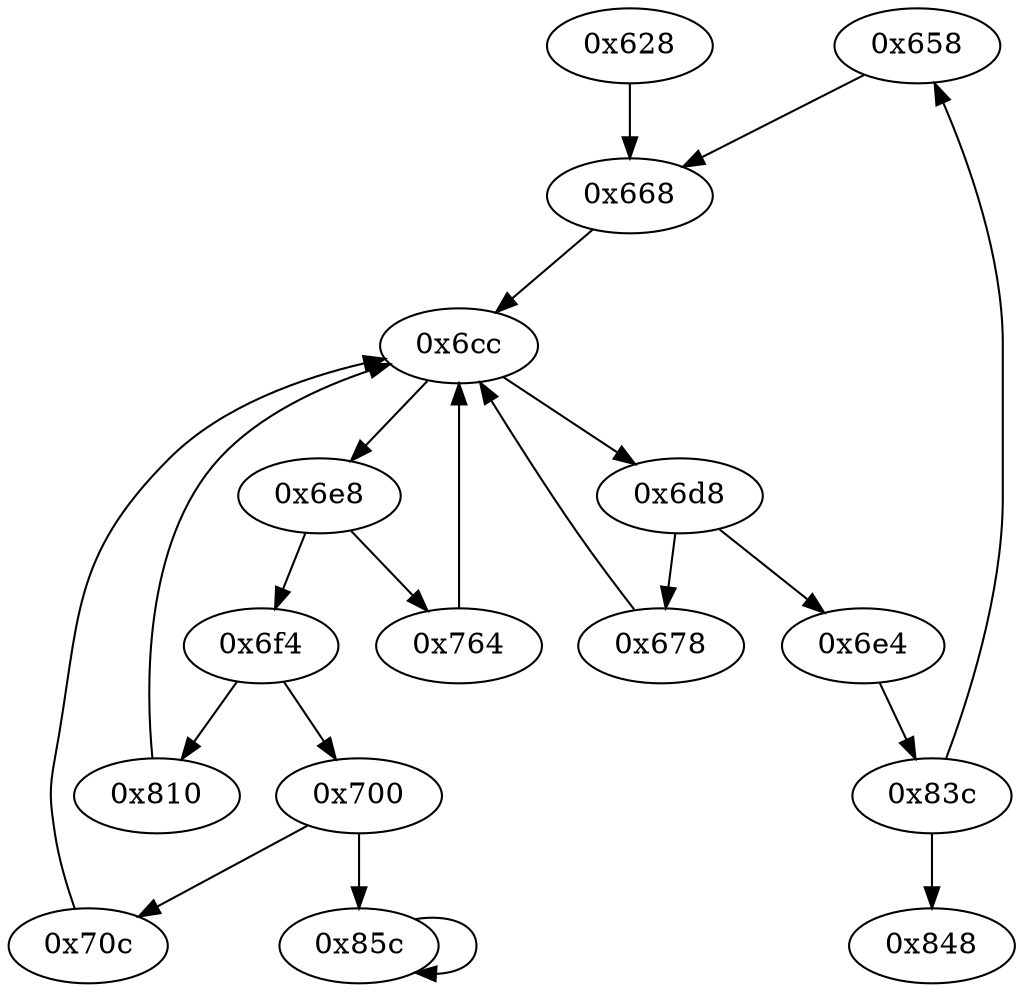 digraph "" {
	"0x658"	 [opcode="[u'ldr', u'str', u'ldr', u'ldr']"];
	"0x668"	 [opcode="[u'ldr', u'ldr', u'ldr', u'b']"];
	"0x658" -> "0x668";
	"0x764"	 [opcode="[u'ldr', u'ldr', u'ldr', u'mov', u'rsb', u'sub', u'ldr', u'rsb', u'ldrb', u'rsb', u'sub', u'rsb', u'str', u'ldr', u'add', u'str', \
u'ldr', u'add', u'str', u'ldr', u'ldr', u'ldr', u'ldr', u'cmp', u'mov', u'sub', u'sub', u'add', u'mul', u'ldr', u'mvn', u'mov', \
u'orr', u'cmn', u'mov', u'teq', u'mov', u'mov', u'cmn', u'mov', u'cmp', u'mov', u'b']"];
	"0x6cc"	 [opcode="[u'ldr', u'cmp', u'b']"];
	"0x764" -> "0x6cc";
	"0x700"	 [opcode="[u'ldr', u'cmp', u'b']"];
	"0x70c"	 [opcode="[u'ldr', u'ldr', u'ldr', u'ldr', u'ldr', u'ldr', u'ldr', u'ldr', u'ldr', u'ldr', u'ldr', u'ldr', u'ldr', u'ldr', u'ldr', u'ldr', \
u'ldr', u'ldr', u'ldr', u'ldr', u'mov', u'b']"];
	"0x700" -> "0x70c";
	"0x85c"	 [opcode="[u'b']"];
	"0x700" -> "0x85c";
	"0x810"	 [opcode="[u'ldr', u'str', u'str', u'str', u'ldr', u'ldr', u'ldr', u'ldr', u'cmp', u'mov', u'b']"];
	"0x810" -> "0x6cc";
	"0x848"	 [opcode="[u'ldr', u'cmp', u'ldr', u'sub', u'pop']"];
	"0x668" -> "0x6cc";
	"0x678"	 [opcode="[u'ldr', u'ldr', u'add', u'sub', u'sub', u'mul', u'mov', u'eor', u'and', u'ldr', u'mov', u'cmp', u'mov', u'cmp', u'mov', u'mov', \
u'cmp', u'mov', u'mov', u'teq', u'mov']"];
	"0x678" -> "0x6cc";
	"0x6e8"	 [opcode="[u'ldr', u'cmp', u'b']"];
	"0x6e8" -> "0x764";
	"0x6f4"	 [opcode="[u'ldr', u'cmp', u'b']"];
	"0x6e8" -> "0x6f4";
	"0x70c" -> "0x6cc";
	"0x6f4" -> "0x700";
	"0x6f4" -> "0x810";
	"0x628"	 [opcode="[u'push', u'add', u'sub', u'ldr', u'ldr', u'str', u'mov', u'mov', u'mvn', u'orr', u'str', u'b']"];
	"0x628" -> "0x668";
	"0x6d8"	 [opcode="[u'ldr', u'cmp', u'b']"];
	"0x6d8" -> "0x678";
	"0x6e4"	 [opcode="[u'b']"];
	"0x6d8" -> "0x6e4";
	"0x85c" -> "0x85c";
	"0x83c"	 [opcode="[u'ldr', u'cmp', u'b']"];
	"0x6e4" -> "0x83c";
	"0x6cc" -> "0x6e8";
	"0x6cc" -> "0x6d8";
	"0x83c" -> "0x658";
	"0x83c" -> "0x848";
}
